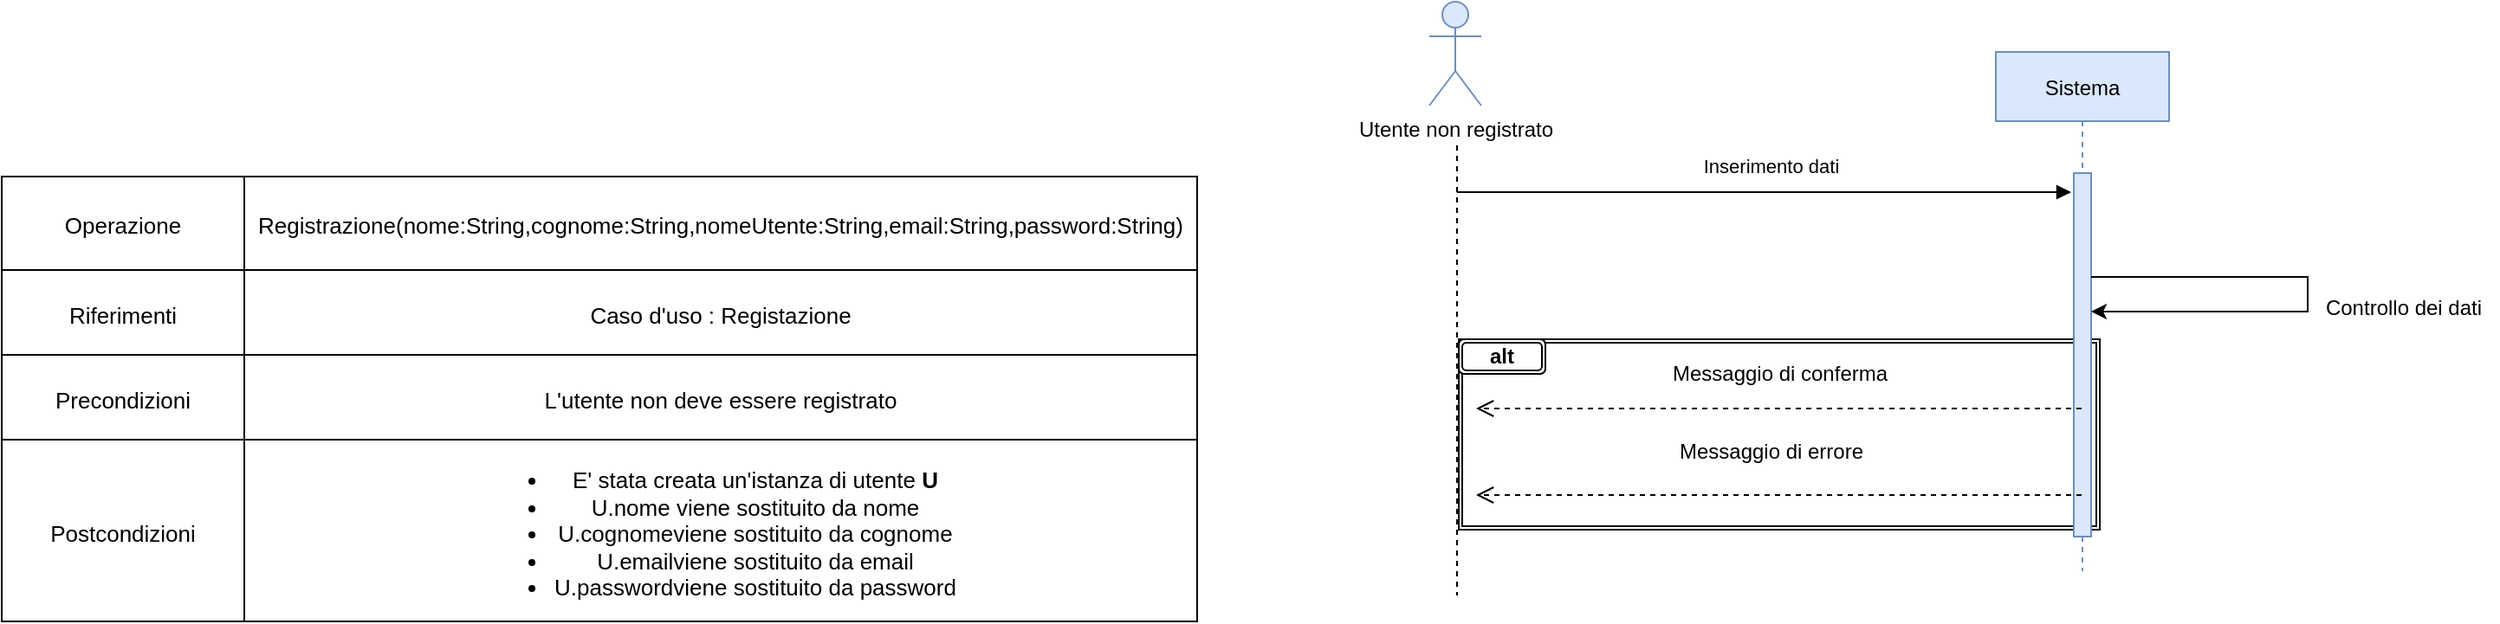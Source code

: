 <mxfile version="20.8.4" type="device"><diagram id="kgpKYQtTHZ0yAKxKKP6v" name="Page-1"><mxGraphModel dx="1900" dy="523" grid="1" gridSize="10" guides="1" tooltips="1" connect="1" arrows="1" fold="1" page="1" pageScale="1" pageWidth="850" pageHeight="1100" math="0" shadow="0"><root><mxCell id="0"/><mxCell id="1" parent="0"/><mxCell id="wu2--CEBB-gYamnFtzDU-1" value="" style="shape=ext;double=1;rounded=0;whiteSpace=wrap;html=1;" vertex="1" parent="1"><mxGeometry x="231" y="275" width="370" height="110" as="geometry"/></mxCell><mxCell id="wu2--CEBB-gYamnFtzDU-2" value="Sistema" style="shape=umlLifeline;perimeter=lifelinePerimeter;container=1;collapsible=0;recursiveResize=0;rounded=0;shadow=0;strokeWidth=1;fillColor=#dae8fc;strokeColor=#6c8ebf;" vertex="1" parent="1"><mxGeometry x="541" y="109" width="100" height="300" as="geometry"/></mxCell><mxCell id="wu2--CEBB-gYamnFtzDU-3" value="" style="points=[];perimeter=orthogonalPerimeter;rounded=0;shadow=0;strokeWidth=1;fillColor=#dae8fc;strokeColor=#6c8ebf;" vertex="1" parent="wu2--CEBB-gYamnFtzDU-2"><mxGeometry x="45" y="70" width="10" height="210" as="geometry"/></mxCell><mxCell id="wu2--CEBB-gYamnFtzDU-4" value="" style="endArrow=classic;html=1;rounded=0;" edge="1" parent="wu2--CEBB-gYamnFtzDU-2"><mxGeometry width="50" height="50" relative="1" as="geometry"><mxPoint x="55" y="130" as="sourcePoint"/><mxPoint x="55" y="150" as="targetPoint"/><Array as="points"><mxPoint x="100" y="130"/><mxPoint x="140" y="130"/><mxPoint x="180" y="130"/><mxPoint x="180" y="150"/><mxPoint x="120" y="150"/></Array></mxGeometry></mxCell><mxCell id="wu2--CEBB-gYamnFtzDU-5" value="" style="verticalAlign=bottom;endArrow=block;shadow=0;strokeWidth=1;" edge="1" parent="1"><mxGeometry relative="1" as="geometry"><mxPoint x="230" y="190" as="sourcePoint"/><mxPoint x="584.5" y="190" as="targetPoint"/><Array as="points"><mxPoint x="325" y="190"/></Array></mxGeometry></mxCell><mxCell id="wu2--CEBB-gYamnFtzDU-6" value="Inserimento dati" style="edgeLabel;html=1;align=center;verticalAlign=middle;resizable=0;points=[];" vertex="1" connectable="0" parent="wu2--CEBB-gYamnFtzDU-5"><mxGeometry x="-0.183" y="3" relative="1" as="geometry"><mxPoint x="36" y="-12" as="offset"/></mxGeometry></mxCell><mxCell id="wu2--CEBB-gYamnFtzDU-7" value="Controllo dei dati" style="text;html=1;align=center;verticalAlign=middle;resizable=0;points=[];autosize=1;strokeColor=none;fillColor=none;" vertex="1" parent="1"><mxGeometry x="721" y="242" width="110" height="30" as="geometry"/></mxCell><mxCell id="wu2--CEBB-gYamnFtzDU-8" value="Messaggio di conferma" style="text;html=1;align=center;verticalAlign=middle;resizable=0;points=[];autosize=1;strokeColor=none;fillColor=none;" vertex="1" parent="1"><mxGeometry x="341" y="280" width="150" height="30" as="geometry"/></mxCell><mxCell id="wu2--CEBB-gYamnFtzDU-9" value="Messaggio di errore" style="text;html=1;align=center;verticalAlign=middle;resizable=0;points=[];autosize=1;strokeColor=none;fillColor=none;" vertex="1" parent="1"><mxGeometry x="346" y="325" width="130" height="30" as="geometry"/></mxCell><mxCell id="wu2--CEBB-gYamnFtzDU-10" value="&lt;b&gt;alt&lt;/b&gt;" style="shape=ext;double=1;rounded=1;whiteSpace=wrap;html=1;" vertex="1" parent="1"><mxGeometry x="231" y="275" width="50" height="20" as="geometry"/></mxCell><mxCell id="wu2--CEBB-gYamnFtzDU-11" value="Utente non registrato" style="shape=umlActor;verticalLabelPosition=bottom;verticalAlign=top;html=1;outlineConnect=0;fillColor=#dae8fc;strokeColor=#6c8ebf;" vertex="1" parent="1"><mxGeometry x="214" y="80" width="30" height="60" as="geometry"/></mxCell><mxCell id="wu2--CEBB-gYamnFtzDU-12" value="" style="endArrow=none;dashed=1;html=1;rounded=0;" edge="1" parent="1"><mxGeometry width="50" height="50" relative="1" as="geometry"><mxPoint x="230" y="163" as="sourcePoint"/><mxPoint x="230" y="423" as="targetPoint"/></mxGeometry></mxCell><mxCell id="wu2--CEBB-gYamnFtzDU-13" value="" style="verticalAlign=bottom;endArrow=open;dashed=1;endSize=8;shadow=0;strokeWidth=1;" edge="1" parent="1" source="wu2--CEBB-gYamnFtzDU-2"><mxGeometry relative="1" as="geometry"><mxPoint x="241" y="365.0" as="targetPoint"/><mxPoint x="411" y="365.0" as="sourcePoint"/></mxGeometry></mxCell><mxCell id="wu2--CEBB-gYamnFtzDU-14" value="" style="verticalAlign=bottom;endArrow=open;dashed=1;endSize=8;shadow=0;strokeWidth=1;" edge="1" parent="1"><mxGeometry relative="1" as="geometry"><mxPoint x="241" y="315" as="targetPoint"/><mxPoint x="590.5" y="315" as="sourcePoint"/><Array as="points"><mxPoint x="431" y="315"/></Array></mxGeometry></mxCell><mxCell id="wu2--CEBB-gYamnFtzDU-15" value="" style="shape=table;startSize=0;container=1;collapsible=0;childLayout=tableLayout;fontSize=16;" vertex="1" parent="1"><mxGeometry x="-610" y="181" width="690" height="257" as="geometry"/></mxCell><mxCell id="wu2--CEBB-gYamnFtzDU-16" value="" style="shape=tableRow;horizontal=0;startSize=0;swimlaneHead=0;swimlaneBody=0;strokeColor=inherit;top=0;left=0;bottom=0;right=0;collapsible=0;dropTarget=0;fillColor=none;points=[[0,0.5],[1,0.5]];portConstraint=eastwest;fontSize=16;" vertex="1" parent="wu2--CEBB-gYamnFtzDU-15"><mxGeometry width="690" height="54" as="geometry"/></mxCell><mxCell id="wu2--CEBB-gYamnFtzDU-17" value="&lt;font style=&quot;font-size: 13px;&quot;&gt;Operazione&lt;/font&gt;" style="shape=partialRectangle;html=1;whiteSpace=wrap;connectable=0;strokeColor=inherit;overflow=hidden;fillColor=none;top=0;left=0;bottom=0;right=0;pointerEvents=1;fontSize=16;" vertex="1" parent="wu2--CEBB-gYamnFtzDU-16"><mxGeometry width="140" height="54" as="geometry"><mxRectangle width="140" height="54" as="alternateBounds"/></mxGeometry></mxCell><mxCell id="wu2--CEBB-gYamnFtzDU-18" value="&lt;font style=&quot;font-size: 13px;&quot;&gt;Registrazione(nome:String,cognome:String,nomeUtente:String,email:String,password:String)&lt;/font&gt;" style="shape=partialRectangle;html=1;whiteSpace=wrap;connectable=0;strokeColor=inherit;overflow=hidden;fillColor=none;top=0;left=0;bottom=0;right=0;pointerEvents=1;fontSize=16;" vertex="1" parent="wu2--CEBB-gYamnFtzDU-16"><mxGeometry x="140" width="550" height="54" as="geometry"><mxRectangle width="550" height="54" as="alternateBounds"/></mxGeometry></mxCell><mxCell id="wu2--CEBB-gYamnFtzDU-19" value="" style="shape=tableRow;horizontal=0;startSize=0;swimlaneHead=0;swimlaneBody=0;strokeColor=inherit;top=0;left=0;bottom=0;right=0;collapsible=0;dropTarget=0;fillColor=none;points=[[0,0.5],[1,0.5]];portConstraint=eastwest;fontSize=16;" vertex="1" parent="wu2--CEBB-gYamnFtzDU-15"><mxGeometry y="54" width="690" height="49" as="geometry"/></mxCell><mxCell id="wu2--CEBB-gYamnFtzDU-20" value="&lt;font style=&quot;font-size: 13px;&quot;&gt;Riferimenti&lt;/font&gt;" style="shape=partialRectangle;html=1;whiteSpace=wrap;connectable=0;strokeColor=inherit;overflow=hidden;fillColor=none;top=0;left=0;bottom=0;right=0;pointerEvents=1;fontSize=16;" vertex="1" parent="wu2--CEBB-gYamnFtzDU-19"><mxGeometry width="140" height="49" as="geometry"><mxRectangle width="140" height="49" as="alternateBounds"/></mxGeometry></mxCell><mxCell id="wu2--CEBB-gYamnFtzDU-21" value="&lt;font style=&quot;font-size: 13px;&quot;&gt;Caso d'uso : Registazione&lt;/font&gt;" style="shape=partialRectangle;html=1;whiteSpace=wrap;connectable=0;strokeColor=inherit;overflow=hidden;fillColor=none;top=0;left=0;bottom=0;right=0;pointerEvents=1;fontSize=16;" vertex="1" parent="wu2--CEBB-gYamnFtzDU-19"><mxGeometry x="140" width="550" height="49" as="geometry"><mxRectangle width="550" height="49" as="alternateBounds"/></mxGeometry></mxCell><mxCell id="wu2--CEBB-gYamnFtzDU-22" value="" style="shape=tableRow;horizontal=0;startSize=0;swimlaneHead=0;swimlaneBody=0;strokeColor=inherit;top=0;left=0;bottom=0;right=0;collapsible=0;dropTarget=0;fillColor=none;points=[[0,0.5],[1,0.5]];portConstraint=eastwest;fontSize=16;" vertex="1" parent="wu2--CEBB-gYamnFtzDU-15"><mxGeometry y="103" width="690" height="49" as="geometry"/></mxCell><mxCell id="wu2--CEBB-gYamnFtzDU-23" value="&lt;font style=&quot;font-size: 13px;&quot;&gt;Precondizioni&lt;/font&gt;" style="shape=partialRectangle;html=1;whiteSpace=wrap;connectable=0;strokeColor=inherit;overflow=hidden;fillColor=none;top=0;left=0;bottom=0;right=0;pointerEvents=1;fontSize=16;" vertex="1" parent="wu2--CEBB-gYamnFtzDU-22"><mxGeometry width="140" height="49" as="geometry"><mxRectangle width="140" height="49" as="alternateBounds"/></mxGeometry></mxCell><mxCell id="wu2--CEBB-gYamnFtzDU-24" value="&lt;font style=&quot;font-size: 13px;&quot;&gt;L'utente non deve essere registrato&lt;/font&gt;" style="shape=partialRectangle;html=1;whiteSpace=wrap;connectable=0;strokeColor=inherit;overflow=hidden;fillColor=none;top=0;left=0;bottom=0;right=0;pointerEvents=1;fontSize=16;" vertex="1" parent="wu2--CEBB-gYamnFtzDU-22"><mxGeometry x="140" width="550" height="49" as="geometry"><mxRectangle width="550" height="49" as="alternateBounds"/></mxGeometry></mxCell><mxCell id="wu2--CEBB-gYamnFtzDU-25" style="shape=tableRow;horizontal=0;startSize=0;swimlaneHead=0;swimlaneBody=0;strokeColor=inherit;top=0;left=0;bottom=0;right=0;collapsible=0;dropTarget=0;fillColor=none;points=[[0,0.5],[1,0.5]];portConstraint=eastwest;fontSize=16;" vertex="1" parent="wu2--CEBB-gYamnFtzDU-15"><mxGeometry y="152" width="690" height="105" as="geometry"/></mxCell><mxCell id="wu2--CEBB-gYamnFtzDU-26" value="&lt;font style=&quot;font-size: 13px;&quot;&gt;Postcondizioni&lt;/font&gt;" style="shape=partialRectangle;html=1;whiteSpace=wrap;connectable=0;strokeColor=inherit;overflow=hidden;fillColor=none;top=0;left=0;bottom=0;right=0;pointerEvents=1;fontSize=16;" vertex="1" parent="wu2--CEBB-gYamnFtzDU-25"><mxGeometry width="140" height="105" as="geometry"><mxRectangle width="140" height="105" as="alternateBounds"/></mxGeometry></mxCell><mxCell id="wu2--CEBB-gYamnFtzDU-27" value="&lt;ul style=&quot;font-size: 13px;&quot;&gt;&lt;li&gt;E' stata creata un'istanza di utente &lt;b&gt;U&lt;/b&gt;&lt;/li&gt;&lt;li&gt;U.nome viene sostituito da nome&lt;/li&gt;&lt;li style=&quot;border-color: var(--border-color);&quot;&gt;U.cognomeviene sostituito da cognome&lt;/li&gt;&lt;li style=&quot;border-color: var(--border-color);&quot;&gt;U.emailviene sostituito da email&lt;/li&gt;&lt;li style=&quot;border-color: var(--border-color);&quot;&gt;U.passwordviene sostituito da password&lt;/li&gt;&lt;/ul&gt;" style="shape=partialRectangle;html=1;whiteSpace=wrap;connectable=0;strokeColor=inherit;overflow=hidden;fillColor=none;top=0;left=0;bottom=0;right=0;pointerEvents=1;fontSize=16;" vertex="1" parent="wu2--CEBB-gYamnFtzDU-25"><mxGeometry x="140" width="550" height="105" as="geometry"><mxRectangle width="550" height="105" as="alternateBounds"/></mxGeometry></mxCell></root></mxGraphModel></diagram></mxfile>